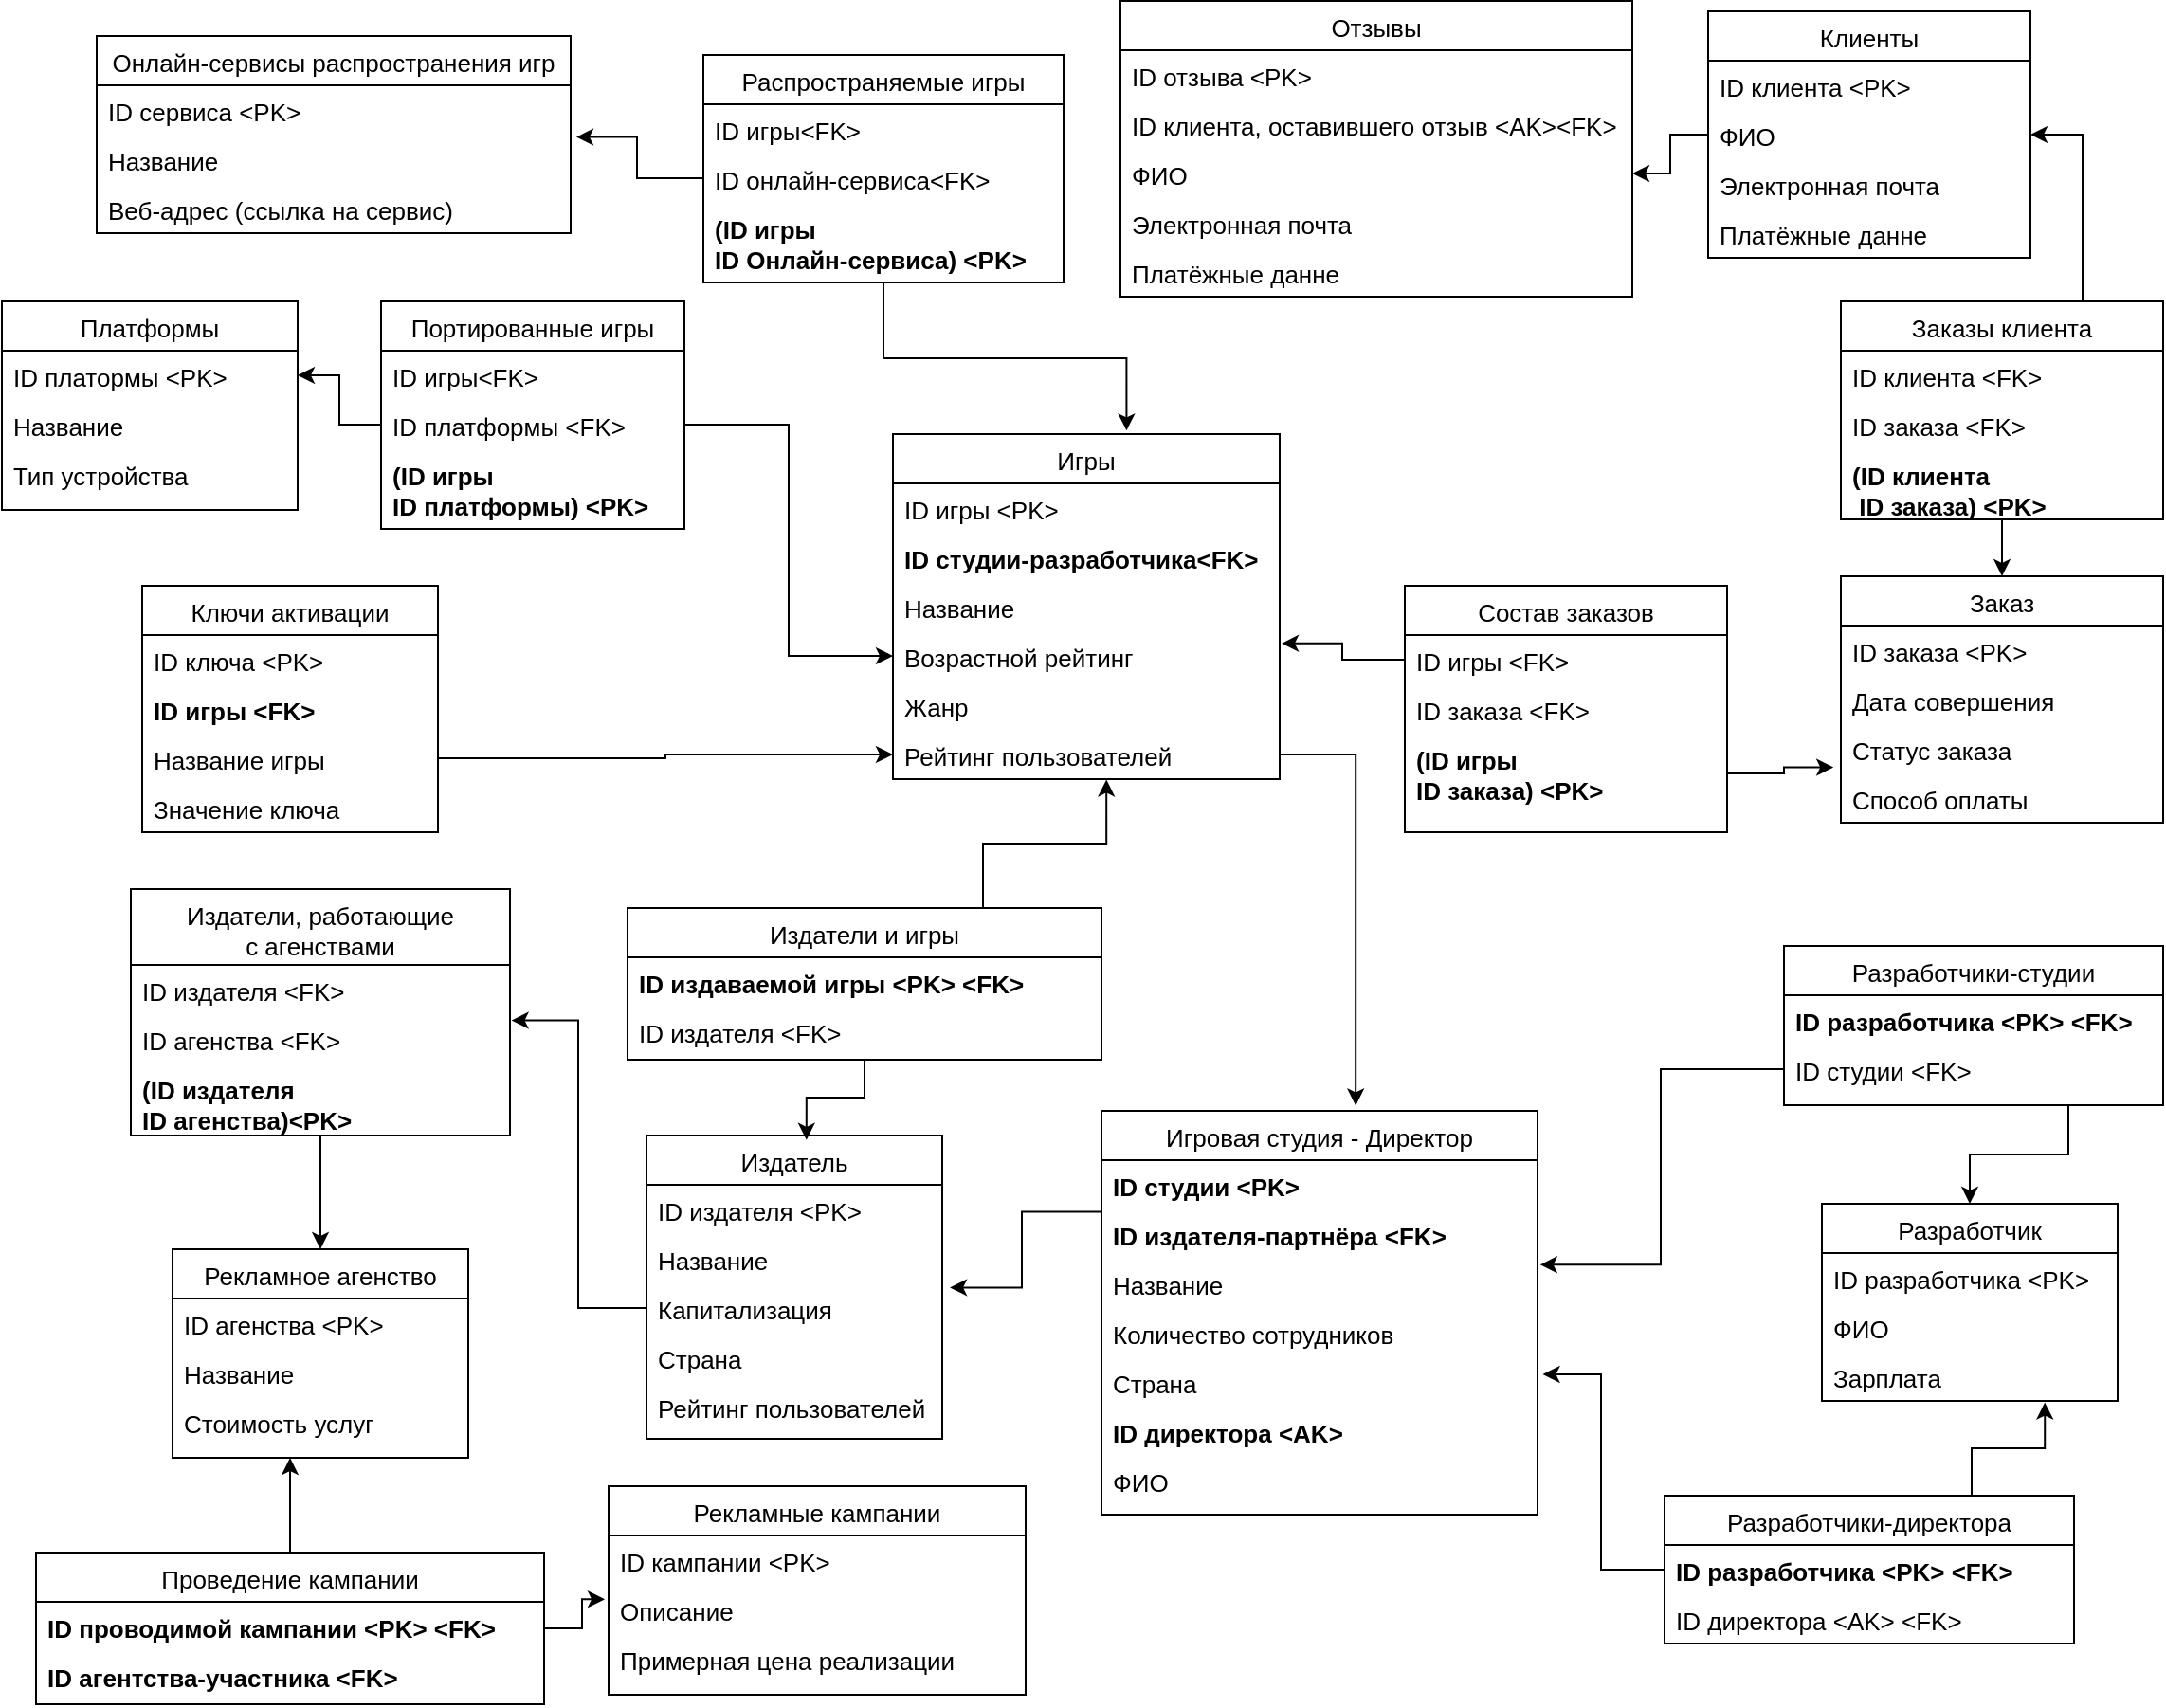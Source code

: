 <mxfile version="22.1.7" type="github">
  <diagram id="C5RBs43oDa-KdzZeNtuy" name="Page-1">
    <mxGraphModel dx="1980" dy="993" grid="1" gridSize="10" guides="1" tooltips="1" connect="1" arrows="1" fold="1" page="1" pageScale="1" pageWidth="1169" pageHeight="1654" math="0" shadow="0">
      <root>
        <mxCell id="WIyWlLk6GJQsqaUBKTNV-0" />
        <mxCell id="WIyWlLk6GJQsqaUBKTNV-1" parent="WIyWlLk6GJQsqaUBKTNV-0" />
        <mxCell id="zkfFHV4jXpPFQw0GAbJ--0" value="Онлайн-сервисы распространения игр" style="swimlane;fontStyle=0;align=center;verticalAlign=top;childLayout=stackLayout;horizontal=1;startSize=26;horizontalStack=0;resizeParent=1;resizeLast=0;collapsible=1;marginBottom=0;rounded=0;shadow=0;strokeWidth=1;fontSize=13;" parent="WIyWlLk6GJQsqaUBKTNV-1" vertex="1">
          <mxGeometry x="70" y="30" width="250" height="104" as="geometry">
            <mxRectangle x="230" y="140" width="160" height="26" as="alternateBounds" />
          </mxGeometry>
        </mxCell>
        <mxCell id="zkfFHV4jXpPFQw0GAbJ--2" value="ID сервиса &lt;PK&gt;" style="text;align=left;verticalAlign=top;spacingLeft=4;spacingRight=4;overflow=hidden;rotatable=0;points=[[0,0.5],[1,0.5]];portConstraint=eastwest;rounded=0;shadow=0;html=0;fontSize=13;" parent="zkfFHV4jXpPFQw0GAbJ--0" vertex="1">
          <mxGeometry y="26" width="250" height="26" as="geometry" />
        </mxCell>
        <mxCell id="zkfFHV4jXpPFQw0GAbJ--3" value="Название" style="text;align=left;verticalAlign=top;spacingLeft=4;spacingRight=4;overflow=hidden;rotatable=0;points=[[0,0.5],[1,0.5]];portConstraint=eastwest;rounded=0;shadow=0;html=0;fontSize=13;" parent="zkfFHV4jXpPFQw0GAbJ--0" vertex="1">
          <mxGeometry y="52" width="250" height="26" as="geometry" />
        </mxCell>
        <mxCell id="zkfFHV4jXpPFQw0GAbJ--5" value="Веб-адрес (ссылка на сервис)" style="text;align=left;verticalAlign=top;spacingLeft=4;spacingRight=4;overflow=hidden;rotatable=0;points=[[0,0.5],[1,0.5]];portConstraint=eastwest;fontSize=13;" parent="zkfFHV4jXpPFQw0GAbJ--0" vertex="1">
          <mxGeometry y="78" width="250" height="26" as="geometry" />
        </mxCell>
        <mxCell id="G1TzxYJmEAVzhf6MNtJ4-3" value="Игры" style="swimlane;fontStyle=0;align=center;verticalAlign=top;childLayout=stackLayout;horizontal=1;startSize=26;horizontalStack=0;resizeParent=1;resizeLast=0;collapsible=1;marginBottom=0;rounded=0;shadow=0;strokeWidth=1;fontSize=13;" parent="WIyWlLk6GJQsqaUBKTNV-1" vertex="1">
          <mxGeometry x="490" y="240" width="204" height="182" as="geometry">
            <mxRectangle x="230" y="140" width="160" height="26" as="alternateBounds" />
          </mxGeometry>
        </mxCell>
        <mxCell id="G1TzxYJmEAVzhf6MNtJ4-4" value="ID игры &lt;PK&gt;" style="text;align=left;verticalAlign=top;spacingLeft=4;spacingRight=4;overflow=hidden;rotatable=0;points=[[0,0.5],[1,0.5]];portConstraint=eastwest;rounded=0;shadow=0;html=0;fontSize=13;fontStyle=0" parent="G1TzxYJmEAVzhf6MNtJ4-3" vertex="1">
          <mxGeometry y="26" width="204" height="26" as="geometry" />
        </mxCell>
        <mxCell id="Oqrc2zgVHOLhLvKHAotO-34" value="ID студии-разработчика&lt;FK&gt;" style="text;align=left;verticalAlign=top;spacingLeft=4;spacingRight=4;overflow=hidden;rotatable=0;points=[[0,0.5],[1,0.5]];portConstraint=eastwest;rounded=0;shadow=0;html=0;fontSize=13;fontStyle=1" parent="G1TzxYJmEAVzhf6MNtJ4-3" vertex="1">
          <mxGeometry y="52" width="204" height="26" as="geometry" />
        </mxCell>
        <mxCell id="G1TzxYJmEAVzhf6MNtJ4-5" value="Название" style="text;align=left;verticalAlign=top;spacingLeft=4;spacingRight=4;overflow=hidden;rotatable=0;points=[[0,0.5],[1,0.5]];portConstraint=eastwest;rounded=0;shadow=0;html=0;fontSize=13;" parent="G1TzxYJmEAVzhf6MNtJ4-3" vertex="1">
          <mxGeometry y="78" width="204" height="26" as="geometry" />
        </mxCell>
        <mxCell id="G1TzxYJmEAVzhf6MNtJ4-6" value="Возрастной рейтинг&#xa;" style="text;align=left;verticalAlign=top;spacingLeft=4;spacingRight=4;overflow=hidden;rotatable=0;points=[[0,0.5],[1,0.5]];portConstraint=eastwest;fontSize=13;" parent="G1TzxYJmEAVzhf6MNtJ4-3" vertex="1">
          <mxGeometry y="104" width="204" height="26" as="geometry" />
        </mxCell>
        <mxCell id="G1TzxYJmEAVzhf6MNtJ4-7" value="Жанр&#xa;" style="text;align=left;verticalAlign=top;spacingLeft=4;spacingRight=4;overflow=hidden;rotatable=0;points=[[0,0.5],[1,0.5]];portConstraint=eastwest;fontSize=13;" parent="G1TzxYJmEAVzhf6MNtJ4-3" vertex="1">
          <mxGeometry y="130" width="204" height="26" as="geometry" />
        </mxCell>
        <mxCell id="G1TzxYJmEAVzhf6MNtJ4-8" value="Рейтинг пользователей&#xa;" style="text;align=left;verticalAlign=top;spacingLeft=4;spacingRight=4;overflow=hidden;rotatable=0;points=[[0,0.5],[1,0.5]];portConstraint=eastwest;fontSize=13;" parent="G1TzxYJmEAVzhf6MNtJ4-3" vertex="1">
          <mxGeometry y="156" width="204" height="26" as="geometry" />
        </mxCell>
        <mxCell id="G1TzxYJmEAVzhf6MNtJ4-10" value="Распространяемые игры" style="swimlane;fontStyle=0;align=center;verticalAlign=top;childLayout=stackLayout;horizontal=1;startSize=26;horizontalStack=0;resizeParent=1;resizeLast=0;collapsible=1;marginBottom=0;rounded=0;shadow=0;strokeWidth=1;fontSize=13;" parent="WIyWlLk6GJQsqaUBKTNV-1" vertex="1">
          <mxGeometry x="390" y="40" width="190" height="120" as="geometry">
            <mxRectangle x="230" y="140" width="160" height="26" as="alternateBounds" />
          </mxGeometry>
        </mxCell>
        <mxCell id="G1TzxYJmEAVzhf6MNtJ4-11" value="ID игры&lt;FK&gt;" style="text;align=left;verticalAlign=top;spacingLeft=4;spacingRight=4;overflow=hidden;rotatable=0;points=[[0,0.5],[1,0.5]];portConstraint=eastwest;rounded=0;shadow=0;html=0;fontSize=13;fontStyle=0" parent="G1TzxYJmEAVzhf6MNtJ4-10" vertex="1">
          <mxGeometry y="26" width="190" height="26" as="geometry" />
        </mxCell>
        <mxCell id="G1TzxYJmEAVzhf6MNtJ4-12" value="ID онлайн-сервиса&lt;FK&gt;" style="text;align=left;verticalAlign=top;spacingLeft=4;spacingRight=4;overflow=hidden;rotatable=0;points=[[0,0.5],[1,0.5]];portConstraint=eastwest;rounded=0;shadow=0;html=0;fontSize=13;" parent="G1TzxYJmEAVzhf6MNtJ4-10" vertex="1">
          <mxGeometry y="52" width="190" height="26" as="geometry" />
        </mxCell>
        <mxCell id="G1TzxYJmEAVzhf6MNtJ4-28" value="(ID игры &#xa;ID Онлайн-сервиса) &lt;PK&gt;" style="text;align=left;verticalAlign=top;spacingLeft=4;spacingRight=4;overflow=hidden;rotatable=0;points=[[0,0.5],[1,0.5]];portConstraint=eastwest;rounded=0;shadow=0;html=0;fontSize=13;fontStyle=1" parent="G1TzxYJmEAVzhf6MNtJ4-10" vertex="1">
          <mxGeometry y="78" width="190" height="42" as="geometry" />
        </mxCell>
        <mxCell id="G1TzxYJmEAVzhf6MNtJ4-16" value="Игровая студия - Директор" style="swimlane;fontStyle=0;align=center;verticalAlign=top;childLayout=stackLayout;horizontal=1;startSize=26;horizontalStack=0;resizeParent=1;resizeLast=0;collapsible=1;marginBottom=0;rounded=0;shadow=0;strokeWidth=1;fontSize=13;" parent="WIyWlLk6GJQsqaUBKTNV-1" vertex="1">
          <mxGeometry x="600" y="597" width="230" height="213" as="geometry">
            <mxRectangle x="230" y="140" width="160" height="26" as="alternateBounds" />
          </mxGeometry>
        </mxCell>
        <mxCell id="G1TzxYJmEAVzhf6MNtJ4-17" value="ID студии &lt;PK&gt;" style="text;align=left;verticalAlign=top;spacingLeft=4;spacingRight=4;overflow=hidden;rotatable=0;points=[[0,0.5],[1,0.5]];portConstraint=eastwest;rounded=0;shadow=0;html=0;fontSize=13;fontStyle=1" parent="G1TzxYJmEAVzhf6MNtJ4-16" vertex="1">
          <mxGeometry y="26" width="230" height="26" as="geometry" />
        </mxCell>
        <mxCell id="Oqrc2zgVHOLhLvKHAotO-32" value="ID издателя-партнёра &lt;FK&gt;" style="text;align=left;verticalAlign=top;spacingLeft=4;spacingRight=4;overflow=hidden;rotatable=0;points=[[0,0.5],[1,0.5]];portConstraint=eastwest;fontSize=13;fontStyle=1" parent="G1TzxYJmEAVzhf6MNtJ4-16" vertex="1">
          <mxGeometry y="52" width="230" height="26" as="geometry" />
        </mxCell>
        <mxCell id="G1TzxYJmEAVzhf6MNtJ4-18" value="Название" style="text;align=left;verticalAlign=top;spacingLeft=4;spacingRight=4;overflow=hidden;rotatable=0;points=[[0,0.5],[1,0.5]];portConstraint=eastwest;rounded=0;shadow=0;html=0;fontSize=13;" parent="G1TzxYJmEAVzhf6MNtJ4-16" vertex="1">
          <mxGeometry y="78" width="230" height="26" as="geometry" />
        </mxCell>
        <mxCell id="G1TzxYJmEAVzhf6MNtJ4-19" value="Количество сотрудников&#xa;" style="text;align=left;verticalAlign=top;spacingLeft=4;spacingRight=4;overflow=hidden;rotatable=0;points=[[0,0.5],[1,0.5]];portConstraint=eastwest;fontSize=13;" parent="G1TzxYJmEAVzhf6MNtJ4-16" vertex="1">
          <mxGeometry y="104" width="230" height="26" as="geometry" />
        </mxCell>
        <mxCell id="G1TzxYJmEAVzhf6MNtJ4-20" value="Страна" style="text;align=left;verticalAlign=top;spacingLeft=4;spacingRight=4;overflow=hidden;rotatable=0;points=[[0,0.5],[1,0.5]];portConstraint=eastwest;fontSize=13;" parent="G1TzxYJmEAVzhf6MNtJ4-16" vertex="1">
          <mxGeometry y="130" width="230" height="26" as="geometry" />
        </mxCell>
        <mxCell id="G1TzxYJmEAVzhf6MNtJ4-25" value="ID директора &lt;AK&gt;" style="text;align=left;verticalAlign=top;spacingLeft=4;spacingRight=4;overflow=hidden;rotatable=0;points=[[0,0.5],[1,0.5]];portConstraint=eastwest;rounded=0;shadow=0;html=0;fontSize=13;fontStyle=1" parent="G1TzxYJmEAVzhf6MNtJ4-16" vertex="1">
          <mxGeometry y="156" width="230" height="26" as="geometry" />
        </mxCell>
        <mxCell id="G1TzxYJmEAVzhf6MNtJ4-26" value="ФИО" style="text;align=left;verticalAlign=top;spacingLeft=4;spacingRight=4;overflow=hidden;rotatable=0;points=[[0,0.5],[1,0.5]];portConstraint=eastwest;rounded=0;shadow=0;html=0;fontSize=13;" parent="G1TzxYJmEAVzhf6MNtJ4-16" vertex="1">
          <mxGeometry y="182" width="230" height="26" as="geometry" />
        </mxCell>
        <mxCell id="G1TzxYJmEAVzhf6MNtJ4-30" style="edgeStyle=orthogonalEdgeStyle;rounded=0;orthogonalLoop=1;jettySize=auto;html=1;exitX=0.5;exitY=1;exitDx=0;exitDy=0;entryX=0.604;entryY=-0.01;entryDx=0;entryDy=0;entryPerimeter=0;fontSize=13;" parent="WIyWlLk6GJQsqaUBKTNV-1" source="G1TzxYJmEAVzhf6MNtJ4-10" target="G1TzxYJmEAVzhf6MNtJ4-3" edge="1">
          <mxGeometry relative="1" as="geometry" />
        </mxCell>
        <mxCell id="G1TzxYJmEAVzhf6MNtJ4-31" style="edgeStyle=orthogonalEdgeStyle;rounded=0;orthogonalLoop=1;jettySize=auto;html=1;entryX=1.012;entryY=0.05;entryDx=0;entryDy=0;entryPerimeter=0;fontSize=13;" parent="WIyWlLk6GJQsqaUBKTNV-1" source="G1TzxYJmEAVzhf6MNtJ4-12" target="zkfFHV4jXpPFQw0GAbJ--3" edge="1">
          <mxGeometry relative="1" as="geometry" />
        </mxCell>
        <mxCell id="G1TzxYJmEAVzhf6MNtJ4-38" value="Портированные игры" style="swimlane;fontStyle=0;align=center;verticalAlign=top;childLayout=stackLayout;horizontal=1;startSize=26;horizontalStack=0;resizeParent=1;resizeLast=0;collapsible=1;marginBottom=0;rounded=0;shadow=0;strokeWidth=1;fontSize=13;" parent="WIyWlLk6GJQsqaUBKTNV-1" vertex="1">
          <mxGeometry x="220" y="170" width="160" height="120" as="geometry">
            <mxRectangle x="230" y="140" width="160" height="26" as="alternateBounds" />
          </mxGeometry>
        </mxCell>
        <mxCell id="G1TzxYJmEAVzhf6MNtJ4-39" value="ID игры&lt;FK&gt;" style="text;align=left;verticalAlign=top;spacingLeft=4;spacingRight=4;overflow=hidden;rotatable=0;points=[[0,0.5],[1,0.5]];portConstraint=eastwest;rounded=0;shadow=0;html=0;fontSize=13;fontStyle=0" parent="G1TzxYJmEAVzhf6MNtJ4-38" vertex="1">
          <mxGeometry y="26" width="160" height="26" as="geometry" />
        </mxCell>
        <mxCell id="G1TzxYJmEAVzhf6MNtJ4-40" value="ID платформы &lt;FK&gt;" style="text;align=left;verticalAlign=top;spacingLeft=4;spacingRight=4;overflow=hidden;rotatable=0;points=[[0,0.5],[1,0.5]];portConstraint=eastwest;rounded=0;shadow=0;html=0;fontSize=13;" parent="G1TzxYJmEAVzhf6MNtJ4-38" vertex="1">
          <mxGeometry y="52" width="160" height="26" as="geometry" />
        </mxCell>
        <mxCell id="G1TzxYJmEAVzhf6MNtJ4-41" value="(ID игры &#xa;ID платформы) &lt;PK&gt;" style="text;align=left;verticalAlign=top;spacingLeft=4;spacingRight=4;overflow=hidden;rotatable=0;points=[[0,0.5],[1,0.5]];portConstraint=eastwest;rounded=0;shadow=0;html=0;fontSize=13;fontStyle=1" parent="G1TzxYJmEAVzhf6MNtJ4-38" vertex="1">
          <mxGeometry y="78" width="160" height="42" as="geometry" />
        </mxCell>
        <mxCell id="G1TzxYJmEAVzhf6MNtJ4-42" value="Платформы" style="swimlane;fontStyle=0;align=center;verticalAlign=top;childLayout=stackLayout;horizontal=1;startSize=26;horizontalStack=0;resizeParent=1;resizeLast=0;collapsible=1;marginBottom=0;rounded=0;shadow=0;strokeWidth=1;fontSize=13;" parent="WIyWlLk6GJQsqaUBKTNV-1" vertex="1">
          <mxGeometry x="20" y="170" width="156" height="110" as="geometry">
            <mxRectangle x="230" y="140" width="160" height="26" as="alternateBounds" />
          </mxGeometry>
        </mxCell>
        <mxCell id="G1TzxYJmEAVzhf6MNtJ4-43" value="ID платормы &lt;PK&gt;" style="text;align=left;verticalAlign=top;spacingLeft=4;spacingRight=4;overflow=hidden;rotatable=0;points=[[0,0.5],[1,0.5]];portConstraint=eastwest;rounded=0;shadow=0;html=0;fontSize=13;fontStyle=0" parent="G1TzxYJmEAVzhf6MNtJ4-42" vertex="1">
          <mxGeometry y="26" width="156" height="26" as="geometry" />
        </mxCell>
        <mxCell id="G1TzxYJmEAVzhf6MNtJ4-44" value="Название" style="text;align=left;verticalAlign=top;spacingLeft=4;spacingRight=4;overflow=hidden;rotatable=0;points=[[0,0.5],[1,0.5]];portConstraint=eastwest;rounded=0;shadow=0;html=0;fontSize=13;" parent="G1TzxYJmEAVzhf6MNtJ4-42" vertex="1">
          <mxGeometry y="52" width="156" height="26" as="geometry" />
        </mxCell>
        <mxCell id="G1TzxYJmEAVzhf6MNtJ4-45" value="Тип устройства" style="text;align=left;verticalAlign=top;spacingLeft=4;spacingRight=4;overflow=hidden;rotatable=0;points=[[0,0.5],[1,0.5]];portConstraint=eastwest;fontSize=13;" parent="G1TzxYJmEAVzhf6MNtJ4-42" vertex="1">
          <mxGeometry y="78" width="156" height="26" as="geometry" />
        </mxCell>
        <mxCell id="G1TzxYJmEAVzhf6MNtJ4-48" style="edgeStyle=orthogonalEdgeStyle;rounded=0;orthogonalLoop=1;jettySize=auto;html=1;entryX=0;entryY=0.5;entryDx=0;entryDy=0;fontSize=13;" parent="WIyWlLk6GJQsqaUBKTNV-1" source="G1TzxYJmEAVzhf6MNtJ4-40" target="G1TzxYJmEAVzhf6MNtJ4-6" edge="1">
          <mxGeometry relative="1" as="geometry" />
        </mxCell>
        <mxCell id="G1TzxYJmEAVzhf6MNtJ4-51" style="edgeStyle=orthogonalEdgeStyle;rounded=0;orthogonalLoop=1;jettySize=auto;html=1;entryX=1;entryY=0.5;entryDx=0;entryDy=0;fontSize=13;" parent="WIyWlLk6GJQsqaUBKTNV-1" source="G1TzxYJmEAVzhf6MNtJ4-40" target="G1TzxYJmEAVzhf6MNtJ4-43" edge="1">
          <mxGeometry relative="1" as="geometry" />
        </mxCell>
        <mxCell id="G1TzxYJmEAVzhf6MNtJ4-52" value="Ключи активации" style="swimlane;fontStyle=0;align=center;verticalAlign=top;childLayout=stackLayout;horizontal=1;startSize=26;horizontalStack=0;resizeParent=1;resizeLast=0;collapsible=1;marginBottom=0;rounded=0;shadow=0;strokeWidth=1;fontSize=13;" parent="WIyWlLk6GJQsqaUBKTNV-1" vertex="1">
          <mxGeometry x="94" y="320" width="156" height="130" as="geometry">
            <mxRectangle x="230" y="140" width="160" height="26" as="alternateBounds" />
          </mxGeometry>
        </mxCell>
        <mxCell id="G1TzxYJmEAVzhf6MNtJ4-53" value="ID ключа &lt;PK&gt;" style="text;align=left;verticalAlign=top;spacingLeft=4;spacingRight=4;overflow=hidden;rotatable=0;points=[[0,0.5],[1,0.5]];portConstraint=eastwest;rounded=0;shadow=0;html=0;fontSize=13;fontStyle=0" parent="G1TzxYJmEAVzhf6MNtJ4-52" vertex="1">
          <mxGeometry y="26" width="156" height="26" as="geometry" />
        </mxCell>
        <mxCell id="G1TzxYJmEAVzhf6MNtJ4-54" value="ID игры &lt;FK&gt;" style="text;align=left;verticalAlign=top;spacingLeft=4;spacingRight=4;overflow=hidden;rotatable=0;points=[[0,0.5],[1,0.5]];portConstraint=eastwest;rounded=0;shadow=0;html=0;fontSize=13;fontStyle=1" parent="G1TzxYJmEAVzhf6MNtJ4-52" vertex="1">
          <mxGeometry y="52" width="156" height="26" as="geometry" />
        </mxCell>
        <mxCell id="G1TzxYJmEAVzhf6MNtJ4-55" value="Название игры" style="text;align=left;verticalAlign=top;spacingLeft=4;spacingRight=4;overflow=hidden;rotatable=0;points=[[0,0.5],[1,0.5]];portConstraint=eastwest;fontSize=13;" parent="G1TzxYJmEAVzhf6MNtJ4-52" vertex="1">
          <mxGeometry y="78" width="156" height="26" as="geometry" />
        </mxCell>
        <mxCell id="G1TzxYJmEAVzhf6MNtJ4-56" value="Значение ключа" style="text;align=left;verticalAlign=top;spacingLeft=4;spacingRight=4;overflow=hidden;rotatable=0;points=[[0,0.5],[1,0.5]];portConstraint=eastwest;fontSize=13;" parent="G1TzxYJmEAVzhf6MNtJ4-52" vertex="1">
          <mxGeometry y="104" width="156" height="26" as="geometry" />
        </mxCell>
        <mxCell id="G1TzxYJmEAVzhf6MNtJ4-60" value="Издатель" style="swimlane;fontStyle=0;align=center;verticalAlign=top;childLayout=stackLayout;horizontal=1;startSize=26;horizontalStack=0;resizeParent=1;resizeLast=0;collapsible=1;marginBottom=0;rounded=0;shadow=0;strokeWidth=1;fontSize=13;" parent="WIyWlLk6GJQsqaUBKTNV-1" vertex="1">
          <mxGeometry x="360" y="610" width="156" height="160" as="geometry">
            <mxRectangle x="230" y="140" width="160" height="26" as="alternateBounds" />
          </mxGeometry>
        </mxCell>
        <mxCell id="G1TzxYJmEAVzhf6MNtJ4-61" value="ID издателя &lt;PK&gt;" style="text;align=left;verticalAlign=top;spacingLeft=4;spacingRight=4;overflow=hidden;rotatable=0;points=[[0,0.5],[1,0.5]];portConstraint=eastwest;rounded=0;shadow=0;html=0;fontSize=13;fontStyle=0" parent="G1TzxYJmEAVzhf6MNtJ4-60" vertex="1">
          <mxGeometry y="26" width="156" height="26" as="geometry" />
        </mxCell>
        <mxCell id="G1TzxYJmEAVzhf6MNtJ4-62" value="Название" style="text;align=left;verticalAlign=top;spacingLeft=4;spacingRight=4;overflow=hidden;rotatable=0;points=[[0,0.5],[1,0.5]];portConstraint=eastwest;rounded=0;shadow=0;html=0;fontSize=13;" parent="G1TzxYJmEAVzhf6MNtJ4-60" vertex="1">
          <mxGeometry y="52" width="156" height="26" as="geometry" />
        </mxCell>
        <mxCell id="G1TzxYJmEAVzhf6MNtJ4-63" value="Капитализация" style="text;align=left;verticalAlign=top;spacingLeft=4;spacingRight=4;overflow=hidden;rotatable=0;points=[[0,0.5],[1,0.5]];portConstraint=eastwest;fontSize=13;" parent="G1TzxYJmEAVzhf6MNtJ4-60" vertex="1">
          <mxGeometry y="78" width="156" height="26" as="geometry" />
        </mxCell>
        <mxCell id="G1TzxYJmEAVzhf6MNtJ4-64" value="Страна" style="text;align=left;verticalAlign=top;spacingLeft=4;spacingRight=4;overflow=hidden;rotatable=0;points=[[0,0.5],[1,0.5]];portConstraint=eastwest;fontSize=13;" parent="G1TzxYJmEAVzhf6MNtJ4-60" vertex="1">
          <mxGeometry y="104" width="156" height="26" as="geometry" />
        </mxCell>
        <mxCell id="G1TzxYJmEAVzhf6MNtJ4-65" value="Рейтинг пользователей&#xa;" style="text;align=left;verticalAlign=top;spacingLeft=4;spacingRight=4;overflow=hidden;rotatable=0;points=[[0,0.5],[1,0.5]];portConstraint=eastwest;fontSize=13;" parent="G1TzxYJmEAVzhf6MNtJ4-60" vertex="1">
          <mxGeometry y="130" width="156" height="26" as="geometry" />
        </mxCell>
        <mxCell id="G1TzxYJmEAVzhf6MNtJ4-66" value="Издатели и игры" style="swimlane;fontStyle=0;align=center;verticalAlign=top;childLayout=stackLayout;horizontal=1;startSize=26;horizontalStack=0;resizeParent=1;resizeLast=0;collapsible=1;marginBottom=0;rounded=0;shadow=0;strokeWidth=1;fontSize=13;" parent="WIyWlLk6GJQsqaUBKTNV-1" vertex="1">
          <mxGeometry x="350" y="490" width="250" height="80" as="geometry">
            <mxRectangle x="230" y="140" width="160" height="26" as="alternateBounds" />
          </mxGeometry>
        </mxCell>
        <mxCell id="G1TzxYJmEAVzhf6MNtJ4-67" value="ID издаваемой игры &lt;PK&gt; &lt;FK&gt;" style="text;align=left;verticalAlign=top;spacingLeft=4;spacingRight=4;overflow=hidden;rotatable=0;points=[[0,0.5],[1,0.5]];portConstraint=eastwest;rounded=0;shadow=0;html=0;fontSize=13;fontStyle=1" parent="G1TzxYJmEAVzhf6MNtJ4-66" vertex="1">
          <mxGeometry y="26" width="250" height="26" as="geometry" />
        </mxCell>
        <mxCell id="G1TzxYJmEAVzhf6MNtJ4-68" value="ID издателя &lt;FK&gt;" style="text;align=left;verticalAlign=top;spacingLeft=4;spacingRight=4;overflow=hidden;rotatable=0;points=[[0,0.5],[1,0.5]];portConstraint=eastwest;rounded=0;shadow=0;html=0;fontSize=13;" parent="G1TzxYJmEAVzhf6MNtJ4-66" vertex="1">
          <mxGeometry y="52" width="250" height="26" as="geometry" />
        </mxCell>
        <mxCell id="G1TzxYJmEAVzhf6MNtJ4-74" style="edgeStyle=orthogonalEdgeStyle;rounded=0;orthogonalLoop=1;jettySize=auto;html=1;exitX=0.5;exitY=1;exitDx=0;exitDy=0;entryX=0.541;entryY=0.015;entryDx=0;entryDy=0;entryPerimeter=0;fontSize=13;" parent="WIyWlLk6GJQsqaUBKTNV-1" source="G1TzxYJmEAVzhf6MNtJ4-66" target="G1TzxYJmEAVzhf6MNtJ4-60" edge="1">
          <mxGeometry relative="1" as="geometry" />
        </mxCell>
        <mxCell id="Oqrc2zgVHOLhLvKHAotO-15" style="edgeStyle=orthogonalEdgeStyle;rounded=0;orthogonalLoop=1;jettySize=auto;html=1;exitX=0.5;exitY=1;exitDx=0;exitDy=0;entryX=0.5;entryY=0;entryDx=0;entryDy=0;fontSize=13;" parent="WIyWlLk6GJQsqaUBKTNV-1" source="Oqrc2zgVHOLhLvKHAotO-0" target="Oqrc2zgVHOLhLvKHAotO-6" edge="1">
          <mxGeometry relative="1" as="geometry" />
        </mxCell>
        <mxCell id="Oqrc2zgVHOLhLvKHAotO-0" value="Издатели, работающие &#xa;с агенствами" style="swimlane;fontStyle=0;align=center;verticalAlign=top;childLayout=stackLayout;horizontal=1;startSize=40;horizontalStack=0;resizeParent=1;resizeLast=0;collapsible=1;marginBottom=0;rounded=0;shadow=0;strokeWidth=1;fontSize=13;" parent="WIyWlLk6GJQsqaUBKTNV-1" vertex="1">
          <mxGeometry x="88" y="480" width="200" height="130" as="geometry">
            <mxRectangle x="230" y="140" width="160" height="26" as="alternateBounds" />
          </mxGeometry>
        </mxCell>
        <mxCell id="Oqrc2zgVHOLhLvKHAotO-1" value="ID издателя &lt;FK&gt;" style="text;align=left;verticalAlign=top;spacingLeft=4;spacingRight=4;overflow=hidden;rotatable=0;points=[[0,0.5],[1,0.5]];portConstraint=eastwest;rounded=0;shadow=0;html=0;fontSize=13;fontStyle=0" parent="Oqrc2zgVHOLhLvKHAotO-0" vertex="1">
          <mxGeometry y="40" width="200" height="26" as="geometry" />
        </mxCell>
        <mxCell id="Oqrc2zgVHOLhLvKHAotO-12" value="ID агенства &lt;FK&gt;" style="text;align=left;verticalAlign=top;spacingLeft=4;spacingRight=4;overflow=hidden;rotatable=0;points=[[0,0.5],[1,0.5]];portConstraint=eastwest;rounded=0;shadow=0;html=0;fontSize=13;fontStyle=0" parent="Oqrc2zgVHOLhLvKHAotO-0" vertex="1">
          <mxGeometry y="66" width="200" height="26" as="geometry" />
        </mxCell>
        <mxCell id="Oqrc2zgVHOLhLvKHAotO-13" value="(ID издателя &#xa;ID агенства)&lt;PK&gt;" style="text;align=left;verticalAlign=top;spacingLeft=4;spacingRight=4;overflow=hidden;rotatable=0;points=[[0,0.5],[1,0.5]];portConstraint=eastwest;rounded=0;shadow=0;html=0;fontSize=13;fontStyle=1" parent="Oqrc2zgVHOLhLvKHAotO-0" vertex="1">
          <mxGeometry y="92" width="200" height="38" as="geometry" />
        </mxCell>
        <mxCell id="Oqrc2zgVHOLhLvKHAotO-6" value="Рекламное агенство" style="swimlane;fontStyle=0;align=center;verticalAlign=top;childLayout=stackLayout;horizontal=1;startSize=26;horizontalStack=0;resizeParent=1;resizeLast=0;collapsible=1;marginBottom=0;rounded=0;shadow=0;strokeWidth=1;fontSize=13;" parent="WIyWlLk6GJQsqaUBKTNV-1" vertex="1">
          <mxGeometry x="110" y="670" width="156" height="110" as="geometry">
            <mxRectangle x="230" y="140" width="160" height="26" as="alternateBounds" />
          </mxGeometry>
        </mxCell>
        <mxCell id="Oqrc2zgVHOLhLvKHAotO-7" value="ID агенства &lt;PK&gt;" style="text;align=left;verticalAlign=top;spacingLeft=4;spacingRight=4;overflow=hidden;rotatable=0;points=[[0,0.5],[1,0.5]];portConstraint=eastwest;rounded=0;shadow=0;html=0;fontSize=13;fontStyle=0" parent="Oqrc2zgVHOLhLvKHAotO-6" vertex="1">
          <mxGeometry y="26" width="156" height="26" as="geometry" />
        </mxCell>
        <mxCell id="Oqrc2zgVHOLhLvKHAotO-8" value="Название" style="text;align=left;verticalAlign=top;spacingLeft=4;spacingRight=4;overflow=hidden;rotatable=0;points=[[0,0.5],[1,0.5]];portConstraint=eastwest;rounded=0;shadow=0;html=0;fontSize=13;" parent="Oqrc2zgVHOLhLvKHAotO-6" vertex="1">
          <mxGeometry y="52" width="156" height="26" as="geometry" />
        </mxCell>
        <mxCell id="Oqrc2zgVHOLhLvKHAotO-9" value="Стоимость услуг" style="text;align=left;verticalAlign=top;spacingLeft=4;spacingRight=4;overflow=hidden;rotatable=0;points=[[0,0.5],[1,0.5]];portConstraint=eastwest;fontSize=13;" parent="Oqrc2zgVHOLhLvKHAotO-6" vertex="1">
          <mxGeometry y="78" width="156" height="26" as="geometry" />
        </mxCell>
        <mxCell id="Oqrc2zgVHOLhLvKHAotO-14" style="edgeStyle=orthogonalEdgeStyle;rounded=0;orthogonalLoop=1;jettySize=auto;html=1;exitX=0;exitY=0.5;exitDx=0;exitDy=0;entryX=1.004;entryY=0.127;entryDx=0;entryDy=0;entryPerimeter=0;fontSize=13;" parent="WIyWlLk6GJQsqaUBKTNV-1" source="G1TzxYJmEAVzhf6MNtJ4-63" target="Oqrc2zgVHOLhLvKHAotO-12" edge="1">
          <mxGeometry relative="1" as="geometry" />
        </mxCell>
        <mxCell id="Oqrc2zgVHOLhLvKHAotO-20" value="Рекламные кампании" style="swimlane;fontStyle=0;align=center;verticalAlign=top;childLayout=stackLayout;horizontal=1;startSize=26;horizontalStack=0;resizeParent=1;resizeLast=0;collapsible=1;marginBottom=0;rounded=0;shadow=0;strokeWidth=1;fontSize=13;" parent="WIyWlLk6GJQsqaUBKTNV-1" vertex="1">
          <mxGeometry x="340" y="795" width="220" height="110" as="geometry">
            <mxRectangle x="230" y="140" width="160" height="26" as="alternateBounds" />
          </mxGeometry>
        </mxCell>
        <mxCell id="Oqrc2zgVHOLhLvKHAotO-21" value="ID кампании &lt;PK&gt;" style="text;align=left;verticalAlign=top;spacingLeft=4;spacingRight=4;overflow=hidden;rotatable=0;points=[[0,0.5],[1,0.5]];portConstraint=eastwest;rounded=0;shadow=0;html=0;fontSize=13;fontStyle=0" parent="Oqrc2zgVHOLhLvKHAotO-20" vertex="1">
          <mxGeometry y="26" width="220" height="26" as="geometry" />
        </mxCell>
        <mxCell id="Oqrc2zgVHOLhLvKHAotO-22" value="Описание" style="text;align=left;verticalAlign=top;spacingLeft=4;spacingRight=4;overflow=hidden;rotatable=0;points=[[0,0.5],[1,0.5]];portConstraint=eastwest;rounded=0;shadow=0;html=0;fontSize=13;" parent="Oqrc2zgVHOLhLvKHAotO-20" vertex="1">
          <mxGeometry y="52" width="220" height="26" as="geometry" />
        </mxCell>
        <mxCell id="Oqrc2zgVHOLhLvKHAotO-23" value="Примерная цена реализации" style="text;align=left;verticalAlign=top;spacingLeft=4;spacingRight=4;overflow=hidden;rotatable=0;points=[[0,0.5],[1,0.5]];portConstraint=eastwest;fontSize=13;" parent="Oqrc2zgVHOLhLvKHAotO-20" vertex="1">
          <mxGeometry y="78" width="220" height="26" as="geometry" />
        </mxCell>
        <mxCell id="-zo0nq04g5yo93o9vbBX-84" style="edgeStyle=orthogonalEdgeStyle;rounded=0;orthogonalLoop=1;jettySize=auto;html=1;" edge="1" parent="WIyWlLk6GJQsqaUBKTNV-1" source="Oqrc2zgVHOLhLvKHAotO-24">
          <mxGeometry relative="1" as="geometry">
            <mxPoint x="172" y="780" as="targetPoint" />
          </mxGeometry>
        </mxCell>
        <mxCell id="Oqrc2zgVHOLhLvKHAotO-24" value="Проведение кампании" style="swimlane;fontStyle=0;align=center;verticalAlign=top;childLayout=stackLayout;horizontal=1;startSize=26;horizontalStack=0;resizeParent=1;resizeLast=0;collapsible=1;marginBottom=0;rounded=0;shadow=0;strokeWidth=1;fontSize=13;" parent="WIyWlLk6GJQsqaUBKTNV-1" vertex="1">
          <mxGeometry x="38" y="830" width="268" height="80" as="geometry">
            <mxRectangle x="230" y="140" width="160" height="26" as="alternateBounds" />
          </mxGeometry>
        </mxCell>
        <mxCell id="Oqrc2zgVHOLhLvKHAotO-25" value="ID проводимой кампании &lt;PK&gt; &lt;FK&gt;" style="text;align=left;verticalAlign=top;spacingLeft=4;spacingRight=4;overflow=hidden;rotatable=0;points=[[0,0.5],[1,0.5]];portConstraint=eastwest;rounded=0;shadow=0;html=0;fontSize=13;fontStyle=1" parent="Oqrc2zgVHOLhLvKHAotO-24" vertex="1">
          <mxGeometry y="26" width="268" height="26" as="geometry" />
        </mxCell>
        <mxCell id="Oqrc2zgVHOLhLvKHAotO-26" value="ID агентства-участника &lt;FK&gt;" style="text;align=left;verticalAlign=top;spacingLeft=4;spacingRight=4;overflow=hidden;rotatable=0;points=[[0,0.5],[1,0.5]];portConstraint=eastwest;rounded=0;shadow=0;html=0;fontSize=13;fontStyle=1" parent="Oqrc2zgVHOLhLvKHAotO-24" vertex="1">
          <mxGeometry y="52" width="268" height="26" as="geometry" />
        </mxCell>
        <mxCell id="Oqrc2zgVHOLhLvKHAotO-37" style="edgeStyle=orthogonalEdgeStyle;rounded=0;orthogonalLoop=1;jettySize=auto;html=1;exitX=0.75;exitY=0;exitDx=0;exitDy=0;entryX=0.552;entryY=1.009;entryDx=0;entryDy=0;entryPerimeter=0;fontSize=13;" parent="WIyWlLk6GJQsqaUBKTNV-1" source="G1TzxYJmEAVzhf6MNtJ4-66" target="G1TzxYJmEAVzhf6MNtJ4-8" edge="1">
          <mxGeometry relative="1" as="geometry" />
        </mxCell>
        <mxCell id="-zo0nq04g5yo93o9vbBX-2" style="edgeStyle=orthogonalEdgeStyle;rounded=0;orthogonalLoop=1;jettySize=auto;html=1;exitX=0;exitY=0.25;exitDx=0;exitDy=0;entryX=1.026;entryY=0.085;entryDx=0;entryDy=0;entryPerimeter=0;fontSize=13;" edge="1" parent="WIyWlLk6GJQsqaUBKTNV-1" source="G1TzxYJmEAVzhf6MNtJ4-16" target="G1TzxYJmEAVzhf6MNtJ4-63">
          <mxGeometry relative="1" as="geometry" />
        </mxCell>
        <mxCell id="-zo0nq04g5yo93o9vbBX-4" value="Разработчик" style="swimlane;fontStyle=0;align=center;verticalAlign=top;childLayout=stackLayout;horizontal=1;startSize=26;horizontalStack=0;resizeParent=1;resizeLast=0;collapsible=1;marginBottom=0;rounded=0;shadow=0;strokeWidth=1;fontSize=13;" vertex="1" parent="WIyWlLk6GJQsqaUBKTNV-1">
          <mxGeometry x="980" y="646" width="156" height="104" as="geometry">
            <mxRectangle x="230" y="140" width="160" height="26" as="alternateBounds" />
          </mxGeometry>
        </mxCell>
        <mxCell id="-zo0nq04g5yo93o9vbBX-5" value="ID разработчика &lt;PK&gt;" style="text;align=left;verticalAlign=top;spacingLeft=4;spacingRight=4;overflow=hidden;rotatable=0;points=[[0,0.5],[1,0.5]];portConstraint=eastwest;rounded=0;shadow=0;html=0;fontSize=13;fontStyle=0" vertex="1" parent="-zo0nq04g5yo93o9vbBX-4">
          <mxGeometry y="26" width="156" height="26" as="geometry" />
        </mxCell>
        <mxCell id="-zo0nq04g5yo93o9vbBX-6" value="ФИО" style="text;align=left;verticalAlign=top;spacingLeft=4;spacingRight=4;overflow=hidden;rotatable=0;points=[[0,0.5],[1,0.5]];portConstraint=eastwest;rounded=0;shadow=0;html=0;fontSize=13;" vertex="1" parent="-zo0nq04g5yo93o9vbBX-4">
          <mxGeometry y="52" width="156" height="26" as="geometry" />
        </mxCell>
        <mxCell id="-zo0nq04g5yo93o9vbBX-7" value="Зарплата" style="text;align=left;verticalAlign=top;spacingLeft=4;spacingRight=4;overflow=hidden;rotatable=0;points=[[0,0.5],[1,0.5]];portConstraint=eastwest;fontSize=13;" vertex="1" parent="-zo0nq04g5yo93o9vbBX-4">
          <mxGeometry y="78" width="156" height="26" as="geometry" />
        </mxCell>
        <mxCell id="-zo0nq04g5yo93o9vbBX-10" value="Разработчики-директора" style="swimlane;fontStyle=0;align=center;verticalAlign=top;childLayout=stackLayout;horizontal=1;startSize=26;horizontalStack=0;resizeParent=1;resizeLast=0;collapsible=1;marginBottom=0;rounded=0;shadow=0;strokeWidth=1;fontSize=13;" vertex="1" parent="WIyWlLk6GJQsqaUBKTNV-1">
          <mxGeometry x="897" y="800" width="216" height="78" as="geometry">
            <mxRectangle x="230" y="140" width="160" height="26" as="alternateBounds" />
          </mxGeometry>
        </mxCell>
        <mxCell id="-zo0nq04g5yo93o9vbBX-11" value="ID разработчика &lt;PK&gt; &lt;FK&gt;" style="text;align=left;verticalAlign=top;spacingLeft=4;spacingRight=4;overflow=hidden;rotatable=0;points=[[0,0.5],[1,0.5]];portConstraint=eastwest;rounded=0;shadow=0;html=0;fontSize=13;fontStyle=1" vertex="1" parent="-zo0nq04g5yo93o9vbBX-10">
          <mxGeometry y="26" width="216" height="26" as="geometry" />
        </mxCell>
        <mxCell id="-zo0nq04g5yo93o9vbBX-15" value="ID директора &lt;AK&gt; &lt;FK&gt;" style="text;align=left;verticalAlign=top;spacingLeft=4;spacingRight=4;overflow=hidden;rotatable=0;points=[[0,0.5],[1,0.5]];portConstraint=eastwest;rounded=0;shadow=0;html=0;fontSize=13;fontStyle=0" vertex="1" parent="-zo0nq04g5yo93o9vbBX-10">
          <mxGeometry y="52" width="216" height="26" as="geometry" />
        </mxCell>
        <mxCell id="-zo0nq04g5yo93o9vbBX-17" style="edgeStyle=orthogonalEdgeStyle;rounded=0;orthogonalLoop=1;jettySize=auto;html=1;entryX=1.012;entryY=0.346;entryDx=0;entryDy=0;entryPerimeter=0;fontSize=13;" edge="1" parent="WIyWlLk6GJQsqaUBKTNV-1" source="-zo0nq04g5yo93o9vbBX-11" target="G1TzxYJmEAVzhf6MNtJ4-20">
          <mxGeometry relative="1" as="geometry" />
        </mxCell>
        <mxCell id="-zo0nq04g5yo93o9vbBX-18" style="edgeStyle=orthogonalEdgeStyle;rounded=0;orthogonalLoop=1;jettySize=auto;html=1;exitX=0.75;exitY=0;exitDx=0;exitDy=0;entryX=0.754;entryY=1.031;entryDx=0;entryDy=0;entryPerimeter=0;fontSize=13;" edge="1" parent="WIyWlLk6GJQsqaUBKTNV-1" source="-zo0nq04g5yo93o9vbBX-10" target="-zo0nq04g5yo93o9vbBX-7">
          <mxGeometry relative="1" as="geometry" />
        </mxCell>
        <mxCell id="-zo0nq04g5yo93o9vbBX-28" style="edgeStyle=orthogonalEdgeStyle;rounded=0;orthogonalLoop=1;jettySize=auto;html=1;exitX=0.75;exitY=1;exitDx=0;exitDy=0;fontSize=13;" edge="1" parent="WIyWlLk6GJQsqaUBKTNV-1" source="-zo0nq04g5yo93o9vbBX-19" target="-zo0nq04g5yo93o9vbBX-4">
          <mxGeometry relative="1" as="geometry" />
        </mxCell>
        <mxCell id="-zo0nq04g5yo93o9vbBX-19" value="Разработчики-студии" style="swimlane;fontStyle=0;align=center;verticalAlign=top;childLayout=stackLayout;horizontal=1;startSize=26;horizontalStack=0;resizeParent=1;resizeLast=0;collapsible=1;marginBottom=0;rounded=0;shadow=0;strokeWidth=1;fontSize=13;" vertex="1" parent="WIyWlLk6GJQsqaUBKTNV-1">
          <mxGeometry x="960" y="510" width="200" height="84" as="geometry">
            <mxRectangle x="230" y="140" width="160" height="26" as="alternateBounds" />
          </mxGeometry>
        </mxCell>
        <mxCell id="-zo0nq04g5yo93o9vbBX-20" value="ID разработчика &lt;PK&gt; &lt;FK&gt;" style="text;align=left;verticalAlign=top;spacingLeft=4;spacingRight=4;overflow=hidden;rotatable=0;points=[[0,0.5],[1,0.5]];portConstraint=eastwest;rounded=0;shadow=0;html=0;fontSize=13;fontStyle=1" vertex="1" parent="-zo0nq04g5yo93o9vbBX-19">
          <mxGeometry y="26" width="200" height="26" as="geometry" />
        </mxCell>
        <mxCell id="-zo0nq04g5yo93o9vbBX-21" value="ID студии &lt;FK&gt;" style="text;align=left;verticalAlign=top;spacingLeft=4;spacingRight=4;overflow=hidden;rotatable=0;points=[[0,0.5],[1,0.5]];portConstraint=eastwest;rounded=0;shadow=0;html=0;fontSize=13;" vertex="1" parent="-zo0nq04g5yo93o9vbBX-19">
          <mxGeometry y="52" width="200" height="26" as="geometry" />
        </mxCell>
        <mxCell id="-zo0nq04g5yo93o9vbBX-27" style="edgeStyle=orthogonalEdgeStyle;rounded=0;orthogonalLoop=1;jettySize=auto;html=1;entryX=1.006;entryY=0.121;entryDx=0;entryDy=0;entryPerimeter=0;fontSize=13;" edge="1" parent="WIyWlLk6GJQsqaUBKTNV-1" source="-zo0nq04g5yo93o9vbBX-21" target="G1TzxYJmEAVzhf6MNtJ4-18">
          <mxGeometry relative="1" as="geometry" />
        </mxCell>
        <mxCell id="-zo0nq04g5yo93o9vbBX-30" value="Заказ" style="swimlane;fontStyle=0;align=center;verticalAlign=top;childLayout=stackLayout;horizontal=1;startSize=26;horizontalStack=0;resizeParent=1;resizeLast=0;collapsible=1;marginBottom=0;rounded=0;shadow=0;strokeWidth=1;fontSize=13;" vertex="1" parent="WIyWlLk6GJQsqaUBKTNV-1">
          <mxGeometry x="990" y="315" width="170" height="130" as="geometry">
            <mxRectangle x="230" y="140" width="160" height="26" as="alternateBounds" />
          </mxGeometry>
        </mxCell>
        <mxCell id="-zo0nq04g5yo93o9vbBX-31" value="ID заказа &lt;PK&gt;" style="text;align=left;verticalAlign=top;spacingLeft=4;spacingRight=4;overflow=hidden;rotatable=0;points=[[0,0.5],[1,0.5]];portConstraint=eastwest;rounded=0;shadow=0;html=0;fontSize=13;fontStyle=0" vertex="1" parent="-zo0nq04g5yo93o9vbBX-30">
          <mxGeometry y="26" width="170" height="26" as="geometry" />
        </mxCell>
        <mxCell id="-zo0nq04g5yo93o9vbBX-33" value="Дата совершения" style="text;align=left;verticalAlign=top;spacingLeft=4;spacingRight=4;overflow=hidden;rotatable=0;points=[[0,0.5],[1,0.5]];portConstraint=eastwest;rounded=0;shadow=0;html=0;fontSize=13;" vertex="1" parent="-zo0nq04g5yo93o9vbBX-30">
          <mxGeometry y="52" width="170" height="26" as="geometry" />
        </mxCell>
        <mxCell id="-zo0nq04g5yo93o9vbBX-34" value="Статус заказа" style="text;align=left;verticalAlign=top;spacingLeft=4;spacingRight=4;overflow=hidden;rotatable=0;points=[[0,0.5],[1,0.5]];portConstraint=eastwest;fontSize=13;" vertex="1" parent="-zo0nq04g5yo93o9vbBX-30">
          <mxGeometry y="78" width="170" height="26" as="geometry" />
        </mxCell>
        <mxCell id="-zo0nq04g5yo93o9vbBX-35" value="Способ оплаты" style="text;align=left;verticalAlign=top;spacingLeft=4;spacingRight=4;overflow=hidden;rotatable=0;points=[[0,0.5],[1,0.5]];portConstraint=eastwest;fontSize=13;" vertex="1" parent="-zo0nq04g5yo93o9vbBX-30">
          <mxGeometry y="104" width="170" height="26" as="geometry" />
        </mxCell>
        <mxCell id="-zo0nq04g5yo93o9vbBX-37" style="edgeStyle=orthogonalEdgeStyle;rounded=0;orthogonalLoop=1;jettySize=auto;html=1;entryX=0;entryY=0.5;entryDx=0;entryDy=0;fontSize=13;" edge="1" parent="WIyWlLk6GJQsqaUBKTNV-1" source="G1TzxYJmEAVzhf6MNtJ4-55" target="G1TzxYJmEAVzhf6MNtJ4-8">
          <mxGeometry relative="1" as="geometry" />
        </mxCell>
        <mxCell id="-zo0nq04g5yo93o9vbBX-38" style="edgeStyle=orthogonalEdgeStyle;rounded=0;orthogonalLoop=1;jettySize=auto;html=1;entryX=0.583;entryY=-0.013;entryDx=0;entryDy=0;entryPerimeter=0;fontSize=13;" edge="1" parent="WIyWlLk6GJQsqaUBKTNV-1" source="G1TzxYJmEAVzhf6MNtJ4-8" target="G1TzxYJmEAVzhf6MNtJ4-16">
          <mxGeometry relative="1" as="geometry" />
        </mxCell>
        <mxCell id="-zo0nq04g5yo93o9vbBX-39" value="Состав заказов" style="swimlane;fontStyle=0;align=center;verticalAlign=top;childLayout=stackLayout;horizontal=1;startSize=26;horizontalStack=0;resizeParent=1;resizeLast=0;collapsible=1;marginBottom=0;rounded=0;shadow=0;strokeWidth=1;fontSize=13;" vertex="1" parent="WIyWlLk6GJQsqaUBKTNV-1">
          <mxGeometry x="760" y="320" width="170" height="130" as="geometry">
            <mxRectangle x="230" y="140" width="160" height="26" as="alternateBounds" />
          </mxGeometry>
        </mxCell>
        <mxCell id="-zo0nq04g5yo93o9vbBX-40" value="ID игры &lt;FK&gt;" style="text;align=left;verticalAlign=top;spacingLeft=4;spacingRight=4;overflow=hidden;rotatable=0;points=[[0,0.5],[1,0.5]];portConstraint=eastwest;rounded=0;shadow=0;html=0;fontSize=13;fontStyle=0" vertex="1" parent="-zo0nq04g5yo93o9vbBX-39">
          <mxGeometry y="26" width="170" height="26" as="geometry" />
        </mxCell>
        <mxCell id="-zo0nq04g5yo93o9vbBX-41" value="ID заказа &lt;FK&gt;" style="text;align=left;verticalAlign=top;spacingLeft=4;spacingRight=4;overflow=hidden;rotatable=0;points=[[0,0.5],[1,0.5]];portConstraint=eastwest;rounded=0;shadow=0;html=0;fontSize=13;" vertex="1" parent="-zo0nq04g5yo93o9vbBX-39">
          <mxGeometry y="52" width="170" height="26" as="geometry" />
        </mxCell>
        <mxCell id="-zo0nq04g5yo93o9vbBX-42" value="(ID игры &#xa;ID заказа) &lt;PK&gt;" style="text;align=left;verticalAlign=top;spacingLeft=4;spacingRight=4;overflow=hidden;rotatable=0;points=[[0,0.5],[1,0.5]];portConstraint=eastwest;fontSize=13;fontStyle=1" vertex="1" parent="-zo0nq04g5yo93o9vbBX-39">
          <mxGeometry y="78" width="170" height="42" as="geometry" />
        </mxCell>
        <mxCell id="-zo0nq04g5yo93o9vbBX-47" style="edgeStyle=orthogonalEdgeStyle;rounded=0;orthogonalLoop=1;jettySize=auto;html=1;entryX=-0.023;entryY=0.876;entryDx=0;entryDy=0;entryPerimeter=0;fontSize=13;" edge="1" parent="WIyWlLk6GJQsqaUBKTNV-1" source="-zo0nq04g5yo93o9vbBX-42" target="-zo0nq04g5yo93o9vbBX-34">
          <mxGeometry relative="1" as="geometry" />
        </mxCell>
        <mxCell id="-zo0nq04g5yo93o9vbBX-48" style="edgeStyle=orthogonalEdgeStyle;rounded=0;orthogonalLoop=1;jettySize=auto;html=1;entryX=1.005;entryY=0.247;entryDx=0;entryDy=0;entryPerimeter=0;fontSize=13;" edge="1" parent="WIyWlLk6GJQsqaUBKTNV-1" source="-zo0nq04g5yo93o9vbBX-40" target="G1TzxYJmEAVzhf6MNtJ4-6">
          <mxGeometry relative="1" as="geometry" />
        </mxCell>
        <mxCell id="-zo0nq04g5yo93o9vbBX-60" style="edgeStyle=orthogonalEdgeStyle;rounded=0;orthogonalLoop=1;jettySize=auto;html=1;entryX=0.5;entryY=0;entryDx=0;entryDy=0;fontSize=13;" edge="1" parent="WIyWlLk6GJQsqaUBKTNV-1" source="-zo0nq04g5yo93o9vbBX-49" target="-zo0nq04g5yo93o9vbBX-30">
          <mxGeometry relative="1" as="geometry" />
        </mxCell>
        <mxCell id="-zo0nq04g5yo93o9vbBX-81" style="edgeStyle=orthogonalEdgeStyle;rounded=0;orthogonalLoop=1;jettySize=auto;html=1;exitX=0.75;exitY=0;exitDx=0;exitDy=0;entryX=1;entryY=0.5;entryDx=0;entryDy=0;" edge="1" parent="WIyWlLk6GJQsqaUBKTNV-1" source="-zo0nq04g5yo93o9vbBX-49" target="-zo0nq04g5yo93o9vbBX-63">
          <mxGeometry relative="1" as="geometry" />
        </mxCell>
        <mxCell id="-zo0nq04g5yo93o9vbBX-49" value="Заказы клиента" style="swimlane;fontStyle=0;align=center;verticalAlign=top;childLayout=stackLayout;horizontal=1;startSize=26;horizontalStack=0;resizeParent=1;resizeLast=0;collapsible=1;marginBottom=0;rounded=0;shadow=0;strokeWidth=1;fontSize=13;" vertex="1" parent="WIyWlLk6GJQsqaUBKTNV-1">
          <mxGeometry x="990" y="170" width="170" height="115" as="geometry">
            <mxRectangle x="230" y="140" width="160" height="26" as="alternateBounds" />
          </mxGeometry>
        </mxCell>
        <mxCell id="-zo0nq04g5yo93o9vbBX-50" value="ID клиента &lt;FK&gt;" style="text;align=left;verticalAlign=top;spacingLeft=4;spacingRight=4;overflow=hidden;rotatable=0;points=[[0,0.5],[1,0.5]];portConstraint=eastwest;rounded=0;shadow=0;html=0;fontSize=13;fontStyle=0" vertex="1" parent="-zo0nq04g5yo93o9vbBX-49">
          <mxGeometry y="26" width="170" height="26" as="geometry" />
        </mxCell>
        <mxCell id="-zo0nq04g5yo93o9vbBX-51" value="ID заказа &lt;FK&gt;" style="text;align=left;verticalAlign=top;spacingLeft=4;spacingRight=4;overflow=hidden;rotatable=0;points=[[0,0.5],[1,0.5]];portConstraint=eastwest;rounded=0;shadow=0;html=0;fontSize=13;" vertex="1" parent="-zo0nq04g5yo93o9vbBX-49">
          <mxGeometry y="52" width="170" height="26" as="geometry" />
        </mxCell>
        <mxCell id="-zo0nq04g5yo93o9vbBX-52" value="(ID клиента &#xa; ID заказа) &lt;PK&gt;" style="text;align=left;verticalAlign=top;spacingLeft=4;spacingRight=4;overflow=hidden;rotatable=0;points=[[0,0.5],[1,0.5]];portConstraint=eastwest;fontSize=13;fontStyle=1" vertex="1" parent="-zo0nq04g5yo93o9vbBX-49">
          <mxGeometry y="78" width="170" height="32" as="geometry" />
        </mxCell>
        <mxCell id="-zo0nq04g5yo93o9vbBX-61" value="Клиенты" style="swimlane;fontStyle=0;align=center;verticalAlign=top;childLayout=stackLayout;horizontal=1;startSize=26;horizontalStack=0;resizeParent=1;resizeLast=0;collapsible=1;marginBottom=0;rounded=0;shadow=0;strokeWidth=1;fontSize=13;" vertex="1" parent="WIyWlLk6GJQsqaUBKTNV-1">
          <mxGeometry x="920" y="17" width="170" height="130" as="geometry">
            <mxRectangle x="230" y="140" width="160" height="26" as="alternateBounds" />
          </mxGeometry>
        </mxCell>
        <mxCell id="-zo0nq04g5yo93o9vbBX-62" value="ID клиента &lt;PK&gt;" style="text;align=left;verticalAlign=top;spacingLeft=4;spacingRight=4;overflow=hidden;rotatable=0;points=[[0,0.5],[1,0.5]];portConstraint=eastwest;rounded=0;shadow=0;html=0;fontSize=13;fontStyle=0" vertex="1" parent="-zo0nq04g5yo93o9vbBX-61">
          <mxGeometry y="26" width="170" height="26" as="geometry" />
        </mxCell>
        <mxCell id="-zo0nq04g5yo93o9vbBX-63" value="ФИО" style="text;align=left;verticalAlign=top;spacingLeft=4;spacingRight=4;overflow=hidden;rotatable=0;points=[[0,0.5],[1,0.5]];portConstraint=eastwest;rounded=0;shadow=0;html=0;fontSize=13;" vertex="1" parent="-zo0nq04g5yo93o9vbBX-61">
          <mxGeometry y="52" width="170" height="26" as="geometry" />
        </mxCell>
        <mxCell id="-zo0nq04g5yo93o9vbBX-65" value="Электронная почта" style="text;align=left;verticalAlign=top;spacingLeft=4;spacingRight=4;overflow=hidden;rotatable=0;points=[[0,0.5],[1,0.5]];portConstraint=eastwest;rounded=0;shadow=0;html=0;fontSize=13;" vertex="1" parent="-zo0nq04g5yo93o9vbBX-61">
          <mxGeometry y="78" width="170" height="26" as="geometry" />
        </mxCell>
        <mxCell id="-zo0nq04g5yo93o9vbBX-66" value="Платёжные данне" style="text;align=left;verticalAlign=top;spacingLeft=4;spacingRight=4;overflow=hidden;rotatable=0;points=[[0,0.5],[1,0.5]];portConstraint=eastwest;rounded=0;shadow=0;html=0;fontSize=13;" vertex="1" parent="-zo0nq04g5yo93o9vbBX-61">
          <mxGeometry y="104" width="170" height="26" as="geometry" />
        </mxCell>
        <mxCell id="-zo0nq04g5yo93o9vbBX-69" value="Отзывы" style="swimlane;fontStyle=0;align=center;verticalAlign=top;childLayout=stackLayout;horizontal=1;startSize=26;horizontalStack=0;resizeParent=1;resizeLast=0;collapsible=1;marginBottom=0;rounded=0;shadow=0;strokeWidth=1;fontSize=13;" vertex="1" parent="WIyWlLk6GJQsqaUBKTNV-1">
          <mxGeometry x="610" y="11.5" width="270" height="156" as="geometry">
            <mxRectangle x="230" y="140" width="160" height="26" as="alternateBounds" />
          </mxGeometry>
        </mxCell>
        <mxCell id="-zo0nq04g5yo93o9vbBX-70" value="ID отзыва &lt;PK&gt;" style="text;align=left;verticalAlign=top;spacingLeft=4;spacingRight=4;overflow=hidden;rotatable=0;points=[[0,0.5],[1,0.5]];portConstraint=eastwest;rounded=0;shadow=0;html=0;fontSize=13;fontStyle=0" vertex="1" parent="-zo0nq04g5yo93o9vbBX-69">
          <mxGeometry y="26" width="270" height="26" as="geometry" />
        </mxCell>
        <mxCell id="-zo0nq04g5yo93o9vbBX-74" value="ID клиента, оставившего отзыв &lt;AK&gt;&lt;FK&gt;" style="text;align=left;verticalAlign=top;spacingLeft=4;spacingRight=4;overflow=hidden;rotatable=0;points=[[0,0.5],[1,0.5]];portConstraint=eastwest;rounded=0;shadow=0;html=0;fontSize=13;" vertex="1" parent="-zo0nq04g5yo93o9vbBX-69">
          <mxGeometry y="52" width="270" height="26" as="geometry" />
        </mxCell>
        <mxCell id="-zo0nq04g5yo93o9vbBX-71" value="ФИО" style="text;align=left;verticalAlign=top;spacingLeft=4;spacingRight=4;overflow=hidden;rotatable=0;points=[[0,0.5],[1,0.5]];portConstraint=eastwest;rounded=0;shadow=0;html=0;fontSize=13;" vertex="1" parent="-zo0nq04g5yo93o9vbBX-69">
          <mxGeometry y="78" width="270" height="26" as="geometry" />
        </mxCell>
        <mxCell id="-zo0nq04g5yo93o9vbBX-72" value="Электронная почта" style="text;align=left;verticalAlign=top;spacingLeft=4;spacingRight=4;overflow=hidden;rotatable=0;points=[[0,0.5],[1,0.5]];portConstraint=eastwest;rounded=0;shadow=0;html=0;fontSize=13;" vertex="1" parent="-zo0nq04g5yo93o9vbBX-69">
          <mxGeometry y="104" width="270" height="26" as="geometry" />
        </mxCell>
        <mxCell id="-zo0nq04g5yo93o9vbBX-73" value="Платёжные данне" style="text;align=left;verticalAlign=top;spacingLeft=4;spacingRight=4;overflow=hidden;rotatable=0;points=[[0,0.5],[1,0.5]];portConstraint=eastwest;rounded=0;shadow=0;html=0;fontSize=13;" vertex="1" parent="-zo0nq04g5yo93o9vbBX-69">
          <mxGeometry y="130" width="270" height="26" as="geometry" />
        </mxCell>
        <mxCell id="-zo0nq04g5yo93o9vbBX-82" style="edgeStyle=orthogonalEdgeStyle;rounded=0;orthogonalLoop=1;jettySize=auto;html=1;exitX=0;exitY=0.5;exitDx=0;exitDy=0;" edge="1" parent="WIyWlLk6GJQsqaUBKTNV-1" source="-zo0nq04g5yo93o9vbBX-63" target="-zo0nq04g5yo93o9vbBX-71">
          <mxGeometry relative="1" as="geometry" />
        </mxCell>
        <mxCell id="-zo0nq04g5yo93o9vbBX-83" style="edgeStyle=orthogonalEdgeStyle;rounded=0;orthogonalLoop=1;jettySize=auto;html=1;entryX=-0.009;entryY=0.293;entryDx=0;entryDy=0;entryPerimeter=0;" edge="1" parent="WIyWlLk6GJQsqaUBKTNV-1" source="Oqrc2zgVHOLhLvKHAotO-24" target="Oqrc2zgVHOLhLvKHAotO-22">
          <mxGeometry relative="1" as="geometry" />
        </mxCell>
      </root>
    </mxGraphModel>
  </diagram>
</mxfile>
